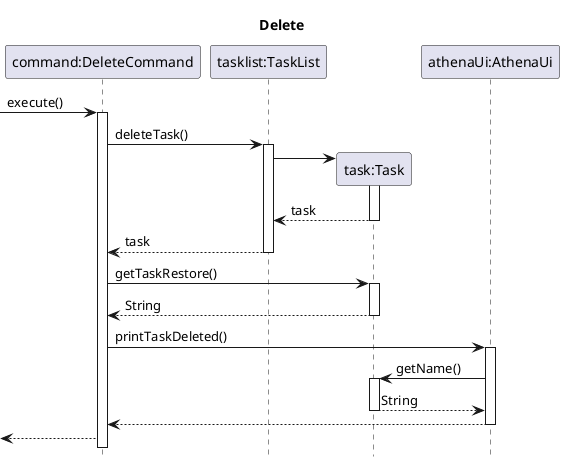 @startuml
hide footbox
title Delete
participant "command:DeleteCommand" as DeleteCommand
participant "tasklist:TaskList" as TaskList
participant "task:Task" as Task
participant "athenaUi:AthenaUi" as AthenaUI

->DeleteCommand: execute()
activate DeleteCommand
DeleteCommand->TaskList: deleteTask()
activate TaskList
TaskList->Task**
activate Task
return task
return task
DeleteCommand->Task++:getTaskRestore()
return String
DeleteCommand->AthenaUI++: printTaskDeleted()
AthenaUI->Task++:getName()
return String
AthenaUI-->DeleteCommand--:
<--DeleteCommand:


@enduml